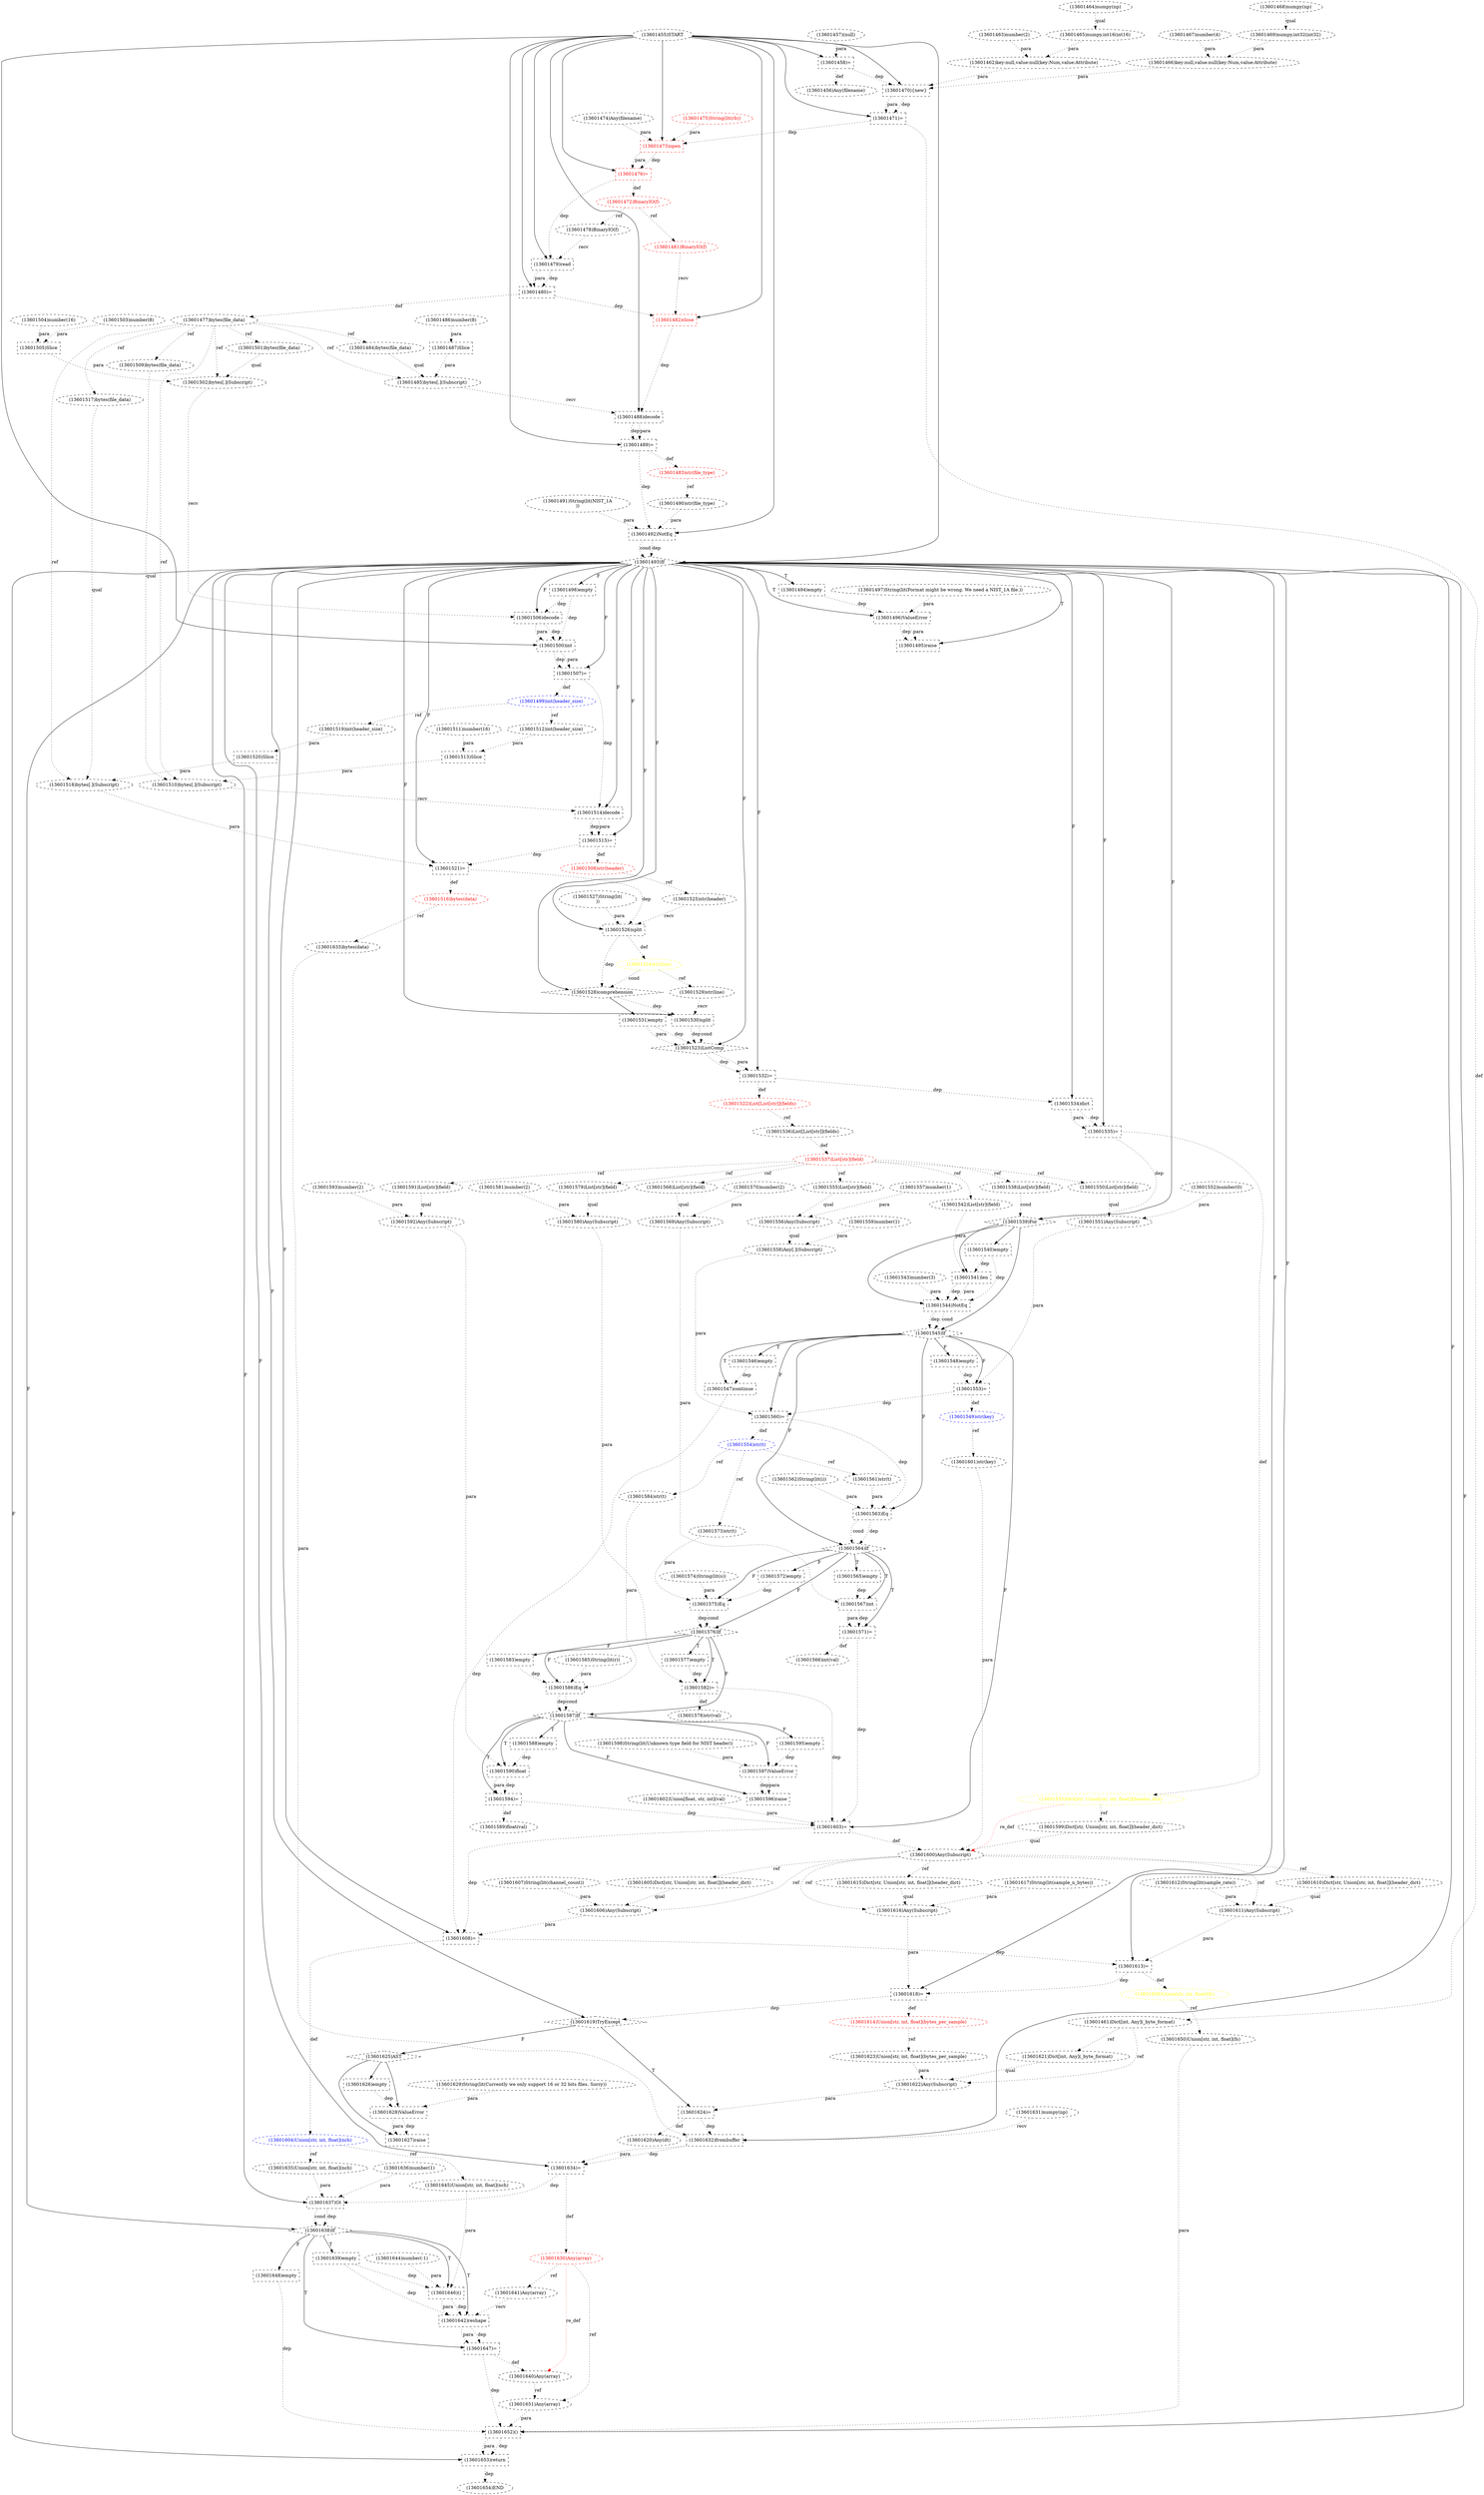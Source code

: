 digraph G {
1 [label="(13601581)number(2)" shape=ellipse style=dashed]
2 [label="(13601646)()" shape=box style=dashed]
3 [label="(13601600)Any(Subscript)" shape=ellipse style=dashed]
4 [label="(13601606)Any(Subscript)" shape=ellipse style=dashed]
5 [label="(13601589)float(val)" shape=ellipse style=dashed]
6 [label="(13601628)ValueError" shape=box style=dashed]
7 [label="(13601653)return" shape=box style=dashed]
8 [label="(13601500)int" shape=box style=dashed]
9 [label="(13601542)List[str](field)" shape=ellipse style=dashed]
10 [label="(13601573)str(t)" shape=ellipse style=dashed]
11 [label="(13601584)str(t)" shape=ellipse style=dashed]
12 [label="(13601623)Union[str, int, float](bytes_per_sample)" shape=ellipse style=dashed]
13 [label="(13601616)Any(Subscript)" shape=ellipse style=dashed]
14 [label="(13601578)str(val)" shape=ellipse style=dashed]
15 [label="(13601641)Any(array)" shape=ellipse style=dashed]
16 [label="(13601521)=" shape=box style=dashed]
17 [label="(13601548)empty" shape=box style=dashed]
18 [label="(13601593)number(2)" shape=ellipse style=dashed]
19 [label="(13601466)key:null,value:null(key:Num,value:Attribute)" shape=ellipse style=dashed]
20 [label="(13601488)decode" shape=box style=dashed]
21 [label="(13601519)int(header_size)" shape=ellipse style=dashed]
22 [label="(13601499)int(header_size)" shape=ellipse style=dashed color=blue fontcolor=blue]
23 [label="(13601583)empty" shape=box style=dashed]
24 [label="(13601642)reshape" shape=box style=dashed]
25 [label="(13601636)number(1)" shape=ellipse style=dashed]
26 [label="(13601493)If" shape=diamond style=dashed]
27 [label="(13601537)List[str](field)" shape=ellipse style=dashed color=red fontcolor=red]
28 [label="(13601474)Any(filename)" shape=ellipse style=dashed]
29 [label="(13601630)Any(array)" shape=ellipse style=dashed color=red fontcolor=red]
30 [label="(13601477)bytes(file_data)" shape=ellipse style=dashed color=black fontcolor=black]
31 [label="(13601538)List[str](field)" shape=ellipse style=dashed]
32 [label="(13601568)List[str](field)" shape=ellipse style=dashed]
33 [label="(13601503)number(8)" shape=ellipse style=dashed]
34 [label="(13601523)ListComp" shape=diamond style=dashed]
35 [label="(13601495)raise" shape=box style=dashed]
36 [label="(13601635)Union[str, int, float](nch)" shape=ellipse style=dashed]
37 [label="(13601502)bytes[.](Subscript)" shape=ellipse style=dashed]
38 [label="(13601633)bytes(data)" shape=ellipse style=dashed]
39 [label="(13601597)ValueError" shape=box style=dashed]
40 [label="(13601526)split" shape=box style=dashed]
41 [label="(13601576)If" shape=diamond style=dashed]
42 [label="(13601479)read" shape=box style=dashed]
43 [label="(13601463)number(2)" shape=ellipse style=dashed]
44 [label="(13601638)If" shape=diamond style=dashed]
45 [label="(13601629)String(lit(Currently we only support 16 or 32 bits files. Sorry))" shape=ellipse style=dashed]
46 [label="(13601478)BinaryIO(f)" shape=ellipse style=dashed]
47 [label="(13601602)Union[float, str, int](val)" shape=ellipse style=dashed]
48 [label="(13601487)Slice" shape=box style=dashed]
49 [label="(13601599)Dict[str, Union[str, int, float]](header_dict)" shape=ellipse style=dashed]
50 [label="(13601470){new}" shape=box style=dashed]
51 [label="(13601596)raise" shape=box style=dashed]
52 [label="(13601613)=" shape=box style=dashed]
53 [label="(13601615)Dict[str, Union[str, int, float]](header_dict)" shape=ellipse style=dashed]
54 [label="(13601532)=" shape=box style=dashed]
55 [label="(13601575)Eq" shape=box style=dashed]
56 [label="(13601559)number(1)" shape=ellipse style=dashed]
57 [label="(13601601)str(key)" shape=ellipse style=dashed]
58 [label="(13601528)comprehension" shape=diamond style=dashed]
59 [label="(13601533)Dict[str, Union[str, int, float]](header_dict)" shape=ellipse style=dashed color=yellow fontcolor=yellow]
60 [label="(13601607)String(lit(channel_count))" shape=ellipse style=dashed]
61 [label="(13601467)number(4)" shape=ellipse style=dashed]
62 [label="(13601531)empty" shape=box style=dashed]
63 [label="(13601512)int(header_size)" shape=ellipse style=dashed]
64 [label="(13601469)numpy.int32(int32)" shape=ellipse style=dashed]
65 [label="(13601604)Union[str, int, float](nch)" shape=ellipse style=dashed color=blue fontcolor=blue]
66 [label="(13601484)bytes(file_data)" shape=ellipse style=dashed]
67 [label="(13601580)Any(Subscript)" shape=ellipse style=dashed]
68 [label="(13601492)NotEq" shape=box style=dashed]
69 [label="(13601506)decode" shape=box style=dashed]
70 [label="(13601566)int(val)" shape=ellipse style=dashed]
71 [label="(13601619)TryExcept" shape=diamond style=dashed]
72 [label="(13601541)len" shape=box style=dashed]
73 [label="(13601625)AST" shape=diamond style=dashed]
74 [label="(13601455)START" style=dashed]
75 [label="(13601475)String(lit(rb))" shape=ellipse style=dashed color=red fontcolor=red]
76 [label="(13601490)str(file_type)" shape=ellipse style=dashed]
77 [label="(13601535)=" shape=box style=dashed]
78 [label="(13601508)str(header)" shape=ellipse style=dashed color=red fontcolor=red]
79 [label="(13601592)Any(Subscript)" shape=ellipse style=dashed]
80 [label="(13601650)Union[str, int, float](fs)" shape=ellipse style=dashed]
81 [label="(13601651)Any(array)" shape=ellipse style=dashed]
82 [label="(13601520)Slice" shape=box style=dashed]
83 [label="(13601482)close" shape=box style=dashed color=red fontcolor=red]
84 [label="(13601614)Union[str, int, float](bytes_per_sample)" shape=ellipse style=dashed color=red fontcolor=red]
85 [label="(13601560)=" shape=box style=dashed]
86 [label="(13601511)number(16)" shape=ellipse style=dashed]
87 [label="(13601608)=" shape=box style=dashed]
88 [label="(13601626)empty" shape=box style=dashed]
89 [label="(13601644)number(-1)" shape=ellipse style=dashed]
90 [label="(13601563)Eq" shape=box style=dashed]
91 [label="(13601457)(null)" shape=ellipse style=dashed]
92 [label="(13601582)=" shape=box style=dashed]
93 [label="(13601637)Gt" shape=box style=dashed]
94 [label="(13601476)=" shape=box style=dashed color=red fontcolor=red]
95 [label="(13601556)Any(Subscript)" shape=ellipse style=dashed]
96 [label="(13601577)empty" shape=box style=dashed]
97 [label="(13601569)Any(Subscript)" shape=ellipse style=dashed]
98 [label="(13601654)END" style=dashed]
99 [label="(13601507)=" shape=box style=dashed]
100 [label="(13601570)number(2)" shape=ellipse style=dashed]
101 [label="(13601547)continue" shape=box style=dashed]
102 [label="(13601631)numpy(np)" shape=ellipse style=dashed]
103 [label="(13601539)For" shape=diamond style=dashed]
104 [label="(13601564)If" shape=diamond style=dashed]
105 [label="(13601529)str(line)" shape=ellipse style=dashed]
106 [label="(13601603)=" shape=box style=dashed]
107 [label="(13601622)Any(Subscript)" shape=ellipse style=dashed]
108 [label="(13601611)Any(Subscript)" shape=ellipse style=dashed]
109 [label="(13601461)Dict[int, Any](_byte_format)" shape=ellipse style=dashed color=black fontcolor=black]
110 [label="(13601525)str(header)" shape=ellipse style=dashed]
111 [label="(13601543)number(3)" shape=ellipse style=dashed]
112 [label="(13601609)Union[str, int, float](fs)" shape=ellipse style=dashed color=yellow fontcolor=yellow]
113 [label="(13601514)decode" shape=box style=dashed]
114 [label="(13601632)frombuffer" shape=box style=dashed]
115 [label="(13601598)String(lit(Unknown type field for NIST header))" shape=ellipse style=dashed]
116 [label="(13601620)Any(dt)" shape=ellipse style=dashed]
117 [label="(13601497)String(lit(Format might be wrong. We need a NIST_1A file.))" shape=ellipse style=dashed]
118 [label="(13601515)=" shape=box style=dashed]
119 [label="(13601473)open" shape=box style=dashed color=red fontcolor=red]
120 [label="(13601480)=" shape=box style=dashed]
121 [label="(13601558)Any[.](Subscript)" shape=ellipse style=dashed]
122 [label="(13601501)bytes(file_data)" shape=ellipse style=dashed]
123 [label="(13601550)List[str](field)" shape=ellipse style=dashed]
124 [label="(13601552)number(0)" shape=ellipse style=dashed]
125 [label="(13601634)=" shape=box style=dashed]
126 [label="(13601549)str(key)" shape=ellipse style=dashed color=blue fontcolor=blue]
127 [label="(13601645)Union[str, int, float](nch)" shape=ellipse style=dashed]
128 [label="(13601624)=" shape=box style=dashed]
129 [label="(13601456)Any(filename)" shape=ellipse style=dashed]
130 [label="(13601472)BinaryIO(f)" shape=ellipse style=dashed color=red fontcolor=red]
131 [label="(13601491)String(lit(NIST_1A
))" shape=ellipse style=dashed]
132 [label="(13601546)empty" shape=box style=dashed]
133 [label="(13601565)empty" shape=box style=dashed]
134 [label="(13601621)Dict[int, Any](_byte_format)" shape=ellipse style=dashed]
135 [label="(13601465)numpy.int16(int16)" shape=ellipse style=dashed]
136 [label="(13601498)empty" shape=box style=dashed]
137 [label="(13601595)empty" shape=box style=dashed]
138 [label="(13601496)ValueError" shape=box style=dashed]
139 [label="(13601557)number(1)" shape=ellipse style=dashed]
140 [label="(13601518)bytes[.](Subscript)" shape=ellipse style=dashed]
141 [label="(13601522)List[List[str]](fields)" shape=ellipse style=dashed color=red fontcolor=red]
142 [label="(13601489)=" shape=box style=dashed]
143 [label="(13601471)=" shape=box style=dashed]
144 [label="(13601486)number(8)" shape=ellipse style=dashed]
145 [label="(13601610)Dict[str, Union[str, int, float]](header_dict)" shape=ellipse style=dashed]
146 [label="(13601485)bytes[.](Subscript)" shape=ellipse style=dashed]
147 [label="(13601567)int" shape=box style=dashed]
148 [label="(13601462)key:null,value:null(key:Num,value:Attribute)" shape=ellipse style=dashed]
149 [label="(13601617)String(lit(sample_n_bytes))" shape=ellipse style=dashed]
150 [label="(13601590)float" shape=box style=dashed]
151 [label="(13601639)empty" shape=box style=dashed]
152 [label="(13601505)Slice" shape=box style=dashed]
153 [label="(13601562)String(lit(i))" shape=ellipse style=dashed]
154 [label="(13601640)Any(array)" shape=ellipse style=dashed color=black fontcolor=black]
155 [label="(13601524)str(line)" shape=ellipse style=dashed color=yellow fontcolor=yellow]
156 [label="(13601561)str(t)" shape=ellipse style=dashed]
157 [label="(13601510)bytes[.](Subscript)" shape=ellipse style=dashed]
158 [label="(13601555)List[str](field)" shape=ellipse style=dashed]
159 [label="(13601527)String(lit(
))" shape=ellipse style=dashed]
160 [label="(13601652)()" shape=box style=dashed]
161 [label="(13601540)empty" shape=box style=dashed]
162 [label="(13601618)=" shape=box style=dashed]
163 [label="(13601554)str(t)" shape=ellipse style=dashed color=blue fontcolor=blue]
164 [label="(13601551)Any(Subscript)" shape=ellipse style=dashed]
165 [label="(13601605)Dict[str, Union[str, int, float]](header_dict)" shape=ellipse style=dashed]
166 [label="(13601516)bytes(data)" shape=ellipse style=dashed color=red fontcolor=red]
167 [label="(13601586)Eq" shape=box style=dashed]
168 [label="(13601572)empty" shape=box style=dashed]
169 [label="(13601585)String(lit(r))" shape=ellipse style=dashed]
170 [label="(13601513)Slice" shape=box style=dashed]
171 [label="(13601458)=" shape=box style=dashed]
172 [label="(13601579)List[str](field)" shape=ellipse style=dashed]
173 [label="(13601553)=" shape=box style=dashed]
174 [label="(13601571)=" shape=box style=dashed]
175 [label="(13601530)split" shape=box style=dashed]
176 [label="(13601536)List[List[str]](fields)" shape=ellipse style=dashed]
177 [label="(13601591)List[str](field)" shape=ellipse style=dashed]
178 [label="(13601574)String(lit(s))" shape=ellipse style=dashed]
179 [label="(13601509)bytes(file_data)" shape=ellipse style=dashed]
180 [label="(13601468)numpy(np)" shape=ellipse style=dashed]
181 [label="(13601647)=" shape=box style=dashed]
182 [label="(13601483)str(file_type)" shape=ellipse style=dashed color=red fontcolor=red]
183 [label="(13601464)numpy(np)" shape=ellipse style=dashed]
184 [label="(13601588)empty" shape=box style=dashed]
185 [label="(13601481)BinaryIO(f)" shape=ellipse style=dashed color=red fontcolor=red]
186 [label="(13601627)raise" shape=box style=dashed]
187 [label="(13601517)bytes(file_data)" shape=ellipse style=dashed]
188 [label="(13601545)If" shape=diamond style=dashed]
189 [label="(13601504)number(16)" shape=ellipse style=dashed]
190 [label="(13601587)If" shape=diamond style=dashed]
191 [label="(13601534)dict" shape=box style=dashed]
192 [label="(13601494)empty" shape=box style=dashed]
193 [label="(13601544)NotEq" shape=box style=dashed]
194 [label="(13601594)=" shape=box style=dashed]
195 [label="(13601612)String(lit(sample_rate))" shape=ellipse style=dashed]
196 [label="(13601648)empty" shape=box style=dashed]
44 -> 2 [label="T"];
89 -> 2 [label="para" style=dotted];
127 -> 2 [label="para" style=dotted];
151 -> 2 [label="dep" style=dotted];
49 -> 3 [label="qual" style=dotted];
57 -> 3 [label="para" style=dotted];
106 -> 3 [label="def" style=dotted];
59 -> 3 [label="re_def" style=dotted color=red];
165 -> 4 [label="qual" style=dotted];
60 -> 4 [label="para" style=dotted];
3 -> 4 [label="ref" style=dotted];
194 -> 5 [label="def" style=dotted];
73 -> 6 [label="" style=solid];
45 -> 6 [label="para" style=dotted];
88 -> 6 [label="dep" style=dotted];
26 -> 7 [label="F"];
160 -> 7 [label="dep" style=dotted];
160 -> 7 [label="para" style=dotted];
74 -> 8 [label="" style=solid];
69 -> 8 [label="dep" style=dotted];
69 -> 8 [label="para" style=dotted];
136 -> 8 [label="dep" style=dotted];
27 -> 9 [label="ref" style=dotted];
163 -> 10 [label="ref" style=dotted];
163 -> 11 [label="ref" style=dotted];
84 -> 12 [label="ref" style=dotted];
53 -> 13 [label="qual" style=dotted];
149 -> 13 [label="para" style=dotted];
3 -> 13 [label="ref" style=dotted];
92 -> 14 [label="def" style=dotted];
29 -> 15 [label="ref" style=dotted];
26 -> 16 [label="F"];
140 -> 16 [label="para" style=dotted];
118 -> 16 [label="dep" style=dotted];
188 -> 17 [label="F"];
61 -> 19 [label="para" style=dotted];
64 -> 19 [label="para" style=dotted];
74 -> 20 [label="" style=solid];
146 -> 20 [label="recv" style=dotted];
83 -> 20 [label="dep" style=dotted];
22 -> 21 [label="ref" style=dotted];
99 -> 22 [label="def" style=dotted];
41 -> 23 [label="F"];
44 -> 24 [label="T"];
15 -> 24 [label="recv" style=dotted];
2 -> 24 [label="dep" style=dotted];
2 -> 24 [label="para" style=dotted];
151 -> 24 [label="dep" style=dotted];
74 -> 26 [label="" style=solid];
68 -> 26 [label="dep" style=dotted];
68 -> 26 [label="cond" style=dotted];
176 -> 27 [label="def" style=dotted];
125 -> 29 [label="def" style=dotted];
120 -> 30 [label="def" style=dotted];
27 -> 31 [label="ref" style=dotted];
27 -> 32 [label="ref" style=dotted];
26 -> 34 [label="F"];
175 -> 34 [label="dep" style=dotted];
175 -> 34 [label="cond" style=dotted];
62 -> 34 [label="dep" style=dotted];
62 -> 34 [label="para" style=dotted];
26 -> 35 [label="T"];
138 -> 35 [label="dep" style=dotted];
138 -> 35 [label="para" style=dotted];
65 -> 36 [label="ref" style=dotted];
122 -> 37 [label="qual" style=dotted];
152 -> 37 [label="para" style=dotted];
30 -> 37 [label="ref" style=dotted];
166 -> 38 [label="ref" style=dotted];
190 -> 39 [label="F"];
115 -> 39 [label="para" style=dotted];
137 -> 39 [label="dep" style=dotted];
26 -> 40 [label="F"];
110 -> 40 [label="recv" style=dotted];
159 -> 40 [label="para" style=dotted];
16 -> 40 [label="dep" style=dotted];
104 -> 41 [label="F"];
55 -> 41 [label="dep" style=dotted];
55 -> 41 [label="cond" style=dotted];
74 -> 42 [label="" style=solid];
46 -> 42 [label="recv" style=dotted];
94 -> 42 [label="dep" style=dotted];
26 -> 44 [label="F"];
93 -> 44 [label="dep" style=dotted];
93 -> 44 [label="cond" style=dotted];
130 -> 46 [label="ref" style=dotted];
144 -> 48 [label="para" style=dotted];
59 -> 49 [label="ref" style=dotted];
74 -> 50 [label="" style=solid];
148 -> 50 [label="para" style=dotted];
19 -> 50 [label="para" style=dotted];
171 -> 50 [label="dep" style=dotted];
190 -> 51 [label="F"];
39 -> 51 [label="dep" style=dotted];
39 -> 51 [label="para" style=dotted];
26 -> 52 [label="F"];
108 -> 52 [label="para" style=dotted];
87 -> 52 [label="dep" style=dotted];
3 -> 53 [label="ref" style=dotted];
26 -> 54 [label="F"];
34 -> 54 [label="dep" style=dotted];
34 -> 54 [label="para" style=dotted];
104 -> 55 [label="F"];
10 -> 55 [label="para" style=dotted];
178 -> 55 [label="para" style=dotted];
168 -> 55 [label="dep" style=dotted];
126 -> 57 [label="ref" style=dotted];
26 -> 58 [label="F"];
40 -> 58 [label="dep" style=dotted];
155 -> 58 [label="cond" style=dotted];
77 -> 59 [label="def" style=dotted];
58 -> 62 [label="" style=solid];
22 -> 63 [label="ref" style=dotted];
180 -> 64 [label="qual" style=dotted];
87 -> 65 [label="def" style=dotted];
30 -> 66 [label="ref" style=dotted];
172 -> 67 [label="qual" style=dotted];
1 -> 67 [label="para" style=dotted];
74 -> 68 [label="" style=solid];
76 -> 68 [label="para" style=dotted];
131 -> 68 [label="para" style=dotted];
142 -> 68 [label="dep" style=dotted];
26 -> 69 [label="F"];
37 -> 69 [label="recv" style=dotted];
136 -> 69 [label="dep" style=dotted];
174 -> 70 [label="def" style=dotted];
26 -> 71 [label="F"];
162 -> 71 [label="dep" style=dotted];
103 -> 72 [label="" style=solid];
9 -> 72 [label="para" style=dotted];
161 -> 72 [label="dep" style=dotted];
71 -> 73 [label="F"];
182 -> 76 [label="ref" style=dotted];
26 -> 77 [label="F"];
191 -> 77 [label="dep" style=dotted];
191 -> 77 [label="para" style=dotted];
118 -> 78 [label="def" style=dotted];
177 -> 79 [label="qual" style=dotted];
18 -> 79 [label="para" style=dotted];
112 -> 80 [label="ref" style=dotted];
154 -> 81 [label="ref" style=dotted];
29 -> 81 [label="ref" style=dotted];
21 -> 82 [label="para" style=dotted];
74 -> 83 [label="" style=solid];
185 -> 83 [label="recv" style=dotted];
120 -> 83 [label="dep" style=dotted];
162 -> 84 [label="def" style=dotted];
188 -> 85 [label="F"];
121 -> 85 [label="para" style=dotted];
173 -> 85 [label="dep" style=dotted];
26 -> 87 [label="F"];
4 -> 87 [label="para" style=dotted];
106 -> 87 [label="dep" style=dotted];
101 -> 87 [label="dep" style=dotted];
73 -> 88 [label="" style=solid];
188 -> 90 [label="F"];
156 -> 90 [label="para" style=dotted];
153 -> 90 [label="para" style=dotted];
85 -> 90 [label="dep" style=dotted];
41 -> 92 [label="T"];
67 -> 92 [label="para" style=dotted];
96 -> 92 [label="dep" style=dotted];
26 -> 93 [label="F"];
36 -> 93 [label="para" style=dotted];
25 -> 93 [label="para" style=dotted];
125 -> 93 [label="dep" style=dotted];
74 -> 94 [label="" style=solid];
119 -> 94 [label="dep" style=dotted];
119 -> 94 [label="para" style=dotted];
158 -> 95 [label="qual" style=dotted];
139 -> 95 [label="para" style=dotted];
41 -> 96 [label="T"];
32 -> 97 [label="qual" style=dotted];
100 -> 97 [label="para" style=dotted];
7 -> 98 [label="dep" style=dotted];
26 -> 99 [label="F"];
8 -> 99 [label="dep" style=dotted];
8 -> 99 [label="para" style=dotted];
188 -> 101 [label="T"];
132 -> 101 [label="dep" style=dotted];
26 -> 103 [label="F"];
31 -> 103 [label="cond" style=dotted];
77 -> 103 [label="dep" style=dotted];
188 -> 104 [label="F"];
90 -> 104 [label="dep" style=dotted];
90 -> 104 [label="cond" style=dotted];
155 -> 105 [label="ref" style=dotted];
188 -> 106 [label="F"];
47 -> 106 [label="para" style=dotted];
194 -> 106 [label="dep" style=dotted];
174 -> 106 [label="dep" style=dotted];
92 -> 106 [label="dep" style=dotted];
134 -> 107 [label="qual" style=dotted];
12 -> 107 [label="para" style=dotted];
109 -> 107 [label="ref" style=dotted];
145 -> 108 [label="qual" style=dotted];
195 -> 108 [label="para" style=dotted];
3 -> 108 [label="ref" style=dotted];
143 -> 109 [label="def" style=dotted];
78 -> 110 [label="ref" style=dotted];
52 -> 112 [label="def" style=dotted];
26 -> 113 [label="F"];
157 -> 113 [label="recv" style=dotted];
99 -> 113 [label="dep" style=dotted];
26 -> 114 [label="F"];
102 -> 114 [label="recv" style=dotted];
38 -> 114 [label="para" style=dotted];
128 -> 114 [label="dep" style=dotted];
128 -> 116 [label="def" style=dotted];
26 -> 118 [label="F"];
113 -> 118 [label="dep" style=dotted];
113 -> 118 [label="para" style=dotted];
74 -> 119 [label="" style=solid];
28 -> 119 [label="para" style=dotted];
75 -> 119 [label="para" style=dotted];
143 -> 119 [label="dep" style=dotted];
74 -> 120 [label="" style=solid];
42 -> 120 [label="dep" style=dotted];
42 -> 120 [label="para" style=dotted];
95 -> 121 [label="qual" style=dotted];
56 -> 121 [label="para" style=dotted];
30 -> 122 [label="ref" style=dotted];
27 -> 123 [label="ref" style=dotted];
26 -> 125 [label="F"];
114 -> 125 [label="dep" style=dotted];
114 -> 125 [label="para" style=dotted];
173 -> 126 [label="def" style=dotted];
65 -> 127 [label="ref" style=dotted];
71 -> 128 [label="T"];
107 -> 128 [label="para" style=dotted];
171 -> 129 [label="def" style=dotted];
94 -> 130 [label="def" style=dotted];
188 -> 132 [label="T"];
104 -> 133 [label="T"];
109 -> 134 [label="ref" style=dotted];
183 -> 135 [label="qual" style=dotted];
26 -> 136 [label="F"];
190 -> 137 [label="F"];
26 -> 138 [label="T"];
117 -> 138 [label="para" style=dotted];
192 -> 138 [label="dep" style=dotted];
187 -> 140 [label="qual" style=dotted];
82 -> 140 [label="para" style=dotted];
30 -> 140 [label="ref" style=dotted];
54 -> 141 [label="def" style=dotted];
74 -> 142 [label="" style=solid];
20 -> 142 [label="dep" style=dotted];
20 -> 142 [label="para" style=dotted];
74 -> 143 [label="" style=solid];
50 -> 143 [label="dep" style=dotted];
50 -> 143 [label="para" style=dotted];
3 -> 145 [label="ref" style=dotted];
66 -> 146 [label="qual" style=dotted];
48 -> 146 [label="para" style=dotted];
30 -> 146 [label="ref" style=dotted];
104 -> 147 [label="T"];
97 -> 147 [label="para" style=dotted];
133 -> 147 [label="dep" style=dotted];
43 -> 148 [label="para" style=dotted];
135 -> 148 [label="para" style=dotted];
190 -> 150 [label="T"];
79 -> 150 [label="para" style=dotted];
184 -> 150 [label="dep" style=dotted];
44 -> 151 [label="T"];
33 -> 152 [label="para" style=dotted];
189 -> 152 [label="para" style=dotted];
181 -> 154 [label="def" style=dotted];
29 -> 154 [label="re_def" style=dotted color=red];
40 -> 155 [label="def" style=dotted];
163 -> 156 [label="ref" style=dotted];
179 -> 157 [label="qual" style=dotted];
170 -> 157 [label="para" style=dotted];
30 -> 157 [label="ref" style=dotted];
27 -> 158 [label="ref" style=dotted];
26 -> 160 [label="F"];
80 -> 160 [label="para" style=dotted];
81 -> 160 [label="para" style=dotted];
196 -> 160 [label="dep" style=dotted];
181 -> 160 [label="dep" style=dotted];
103 -> 161 [label="" style=solid];
26 -> 162 [label="F"];
13 -> 162 [label="para" style=dotted];
52 -> 162 [label="dep" style=dotted];
85 -> 163 [label="def" style=dotted];
123 -> 164 [label="qual" style=dotted];
124 -> 164 [label="para" style=dotted];
3 -> 165 [label="ref" style=dotted];
16 -> 166 [label="def" style=dotted];
41 -> 167 [label="F"];
11 -> 167 [label="para" style=dotted];
169 -> 167 [label="para" style=dotted];
23 -> 167 [label="dep" style=dotted];
104 -> 168 [label="F"];
86 -> 170 [label="para" style=dotted];
63 -> 170 [label="para" style=dotted];
74 -> 171 [label="" style=solid];
91 -> 171 [label="para" style=dotted];
27 -> 172 [label="ref" style=dotted];
188 -> 173 [label="F"];
164 -> 173 [label="para" style=dotted];
17 -> 173 [label="dep" style=dotted];
104 -> 174 [label="T"];
147 -> 174 [label="dep" style=dotted];
147 -> 174 [label="para" style=dotted];
26 -> 175 [label="F"];
105 -> 175 [label="recv" style=dotted];
58 -> 175 [label="dep" style=dotted];
141 -> 176 [label="ref" style=dotted];
27 -> 177 [label="ref" style=dotted];
30 -> 179 [label="ref" style=dotted];
44 -> 181 [label="T"];
24 -> 181 [label="dep" style=dotted];
24 -> 181 [label="para" style=dotted];
142 -> 182 [label="def" style=dotted];
190 -> 184 [label="T"];
130 -> 185 [label="ref" style=dotted];
73 -> 186 [label="" style=solid];
6 -> 186 [label="dep" style=dotted];
6 -> 186 [label="para" style=dotted];
30 -> 187 [label="ref" style=dotted];
103 -> 188 [label="" style=solid];
193 -> 188 [label="dep" style=dotted];
193 -> 188 [label="cond" style=dotted];
41 -> 190 [label="F"];
167 -> 190 [label="dep" style=dotted];
167 -> 190 [label="cond" style=dotted];
26 -> 191 [label="F"];
54 -> 191 [label="dep" style=dotted];
26 -> 192 [label="T"];
103 -> 193 [label="" style=solid];
72 -> 193 [label="dep" style=dotted];
72 -> 193 [label="para" style=dotted];
111 -> 193 [label="para" style=dotted];
161 -> 193 [label="dep" style=dotted];
190 -> 194 [label="T"];
150 -> 194 [label="dep" style=dotted];
150 -> 194 [label="para" style=dotted];
44 -> 196 [label="F"];
}